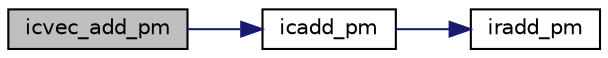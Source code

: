 digraph "icvec_add_pm"
{
  edge [fontname="Helvetica",fontsize="10",labelfontname="Helvetica",labelfontsize="10"];
  node [fontname="Helvetica",fontsize="10",shape=record];
  rankdir="LR";
  Node111 [label="icvec_add_pm",height=0.2,width=0.4,color="black", fillcolor="grey75", style="filled", fontcolor="black"];
  Node111 -> Node112 [color="midnightblue",fontsize="10",style="solid",fontname="Helvetica"];
  Node112 [label="icadd_pm",height=0.2,width=0.4,color="black", fillcolor="white", style="filled",URL="$icmulti_8c.html#ab96da31d004d18f9083a9737feab0b69",tooltip="足し算 [z0,z1]=[x0,x1]+[-y,y] "];
  Node112 -> Node113 [color="midnightblue",fontsize="10",style="solid",fontname="Helvetica"];
  Node113 [label="iradd_pm",height=0.2,width=0.4,color="black", fillcolor="white", style="filled",URL="$irmulti_8c.html#a88ee4a557e50f414df9ad460e970c54e",tooltip="区間の拡張 [z0,z1]=[x0,x1]+[-y,y] "];
}
